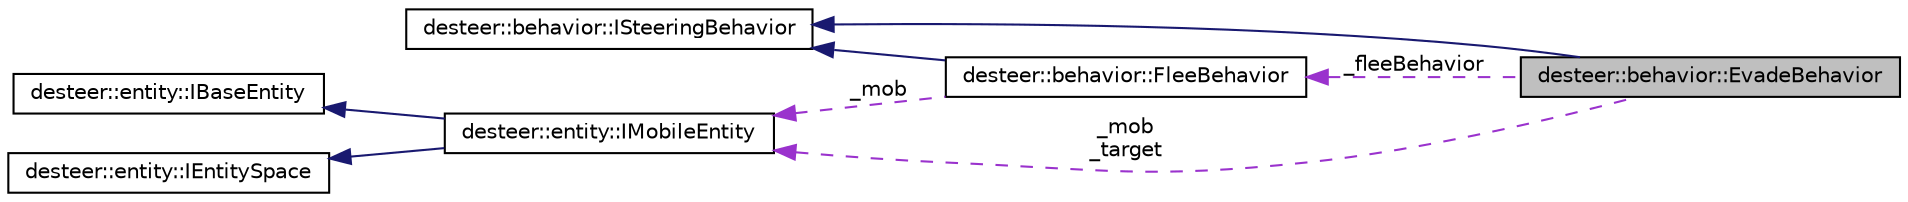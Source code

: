 digraph G
{
  edge [fontname="Helvetica",fontsize="10",labelfontname="Helvetica",labelfontsize="10"];
  node [fontname="Helvetica",fontsize="10",shape=record];
  rankdir=LR;
  Node1 [label="desteer::behavior::EvadeBehavior",height=0.2,width=0.4,color="black", fillcolor="grey75", style="filled" fontcolor="black"];
  Node2 -> Node1 [dir=back,color="midnightblue",fontsize="10",style="solid",fontname="Helvetica"];
  Node2 [label="desteer::behavior::ISteeringBehavior",height=0.2,width=0.4,color="black", fillcolor="white", style="filled",URL="$classdesteer_1_1behavior_1_1_i_steering_behavior.html"];
  Node3 -> Node1 [dir=back,color="darkorchid3",fontsize="10",style="dashed",label="_mob\n_target",fontname="Helvetica"];
  Node3 [label="desteer::entity::IMobileEntity",height=0.2,width=0.4,color="black", fillcolor="white", style="filled",URL="$classdesteer_1_1entity_1_1_i_mobile_entity.html"];
  Node4 -> Node3 [dir=back,color="midnightblue",fontsize="10",style="solid",fontname="Helvetica"];
  Node4 [label="desteer::entity::IBaseEntity",height=0.2,width=0.4,color="black", fillcolor="white", style="filled",URL="$classdesteer_1_1entity_1_1_i_base_entity.html"];
  Node5 -> Node3 [dir=back,color="midnightblue",fontsize="10",style="solid",fontname="Helvetica"];
  Node5 [label="desteer::entity::IEntitySpace",height=0.2,width=0.4,color="black", fillcolor="white", style="filled",URL="$classdesteer_1_1entity_1_1_i_entity_space.html"];
  Node6 -> Node1 [dir=back,color="darkorchid3",fontsize="10",style="dashed",label="_fleeBehavior",fontname="Helvetica"];
  Node6 [label="desteer::behavior::FleeBehavior",height=0.2,width=0.4,color="black", fillcolor="white", style="filled",URL="$classdesteer_1_1behavior_1_1_flee_behavior.html"];
  Node2 -> Node6 [dir=back,color="midnightblue",fontsize="10",style="solid",fontname="Helvetica"];
  Node3 -> Node6 [dir=back,color="darkorchid3",fontsize="10",style="dashed",label="_mob",fontname="Helvetica"];
}
